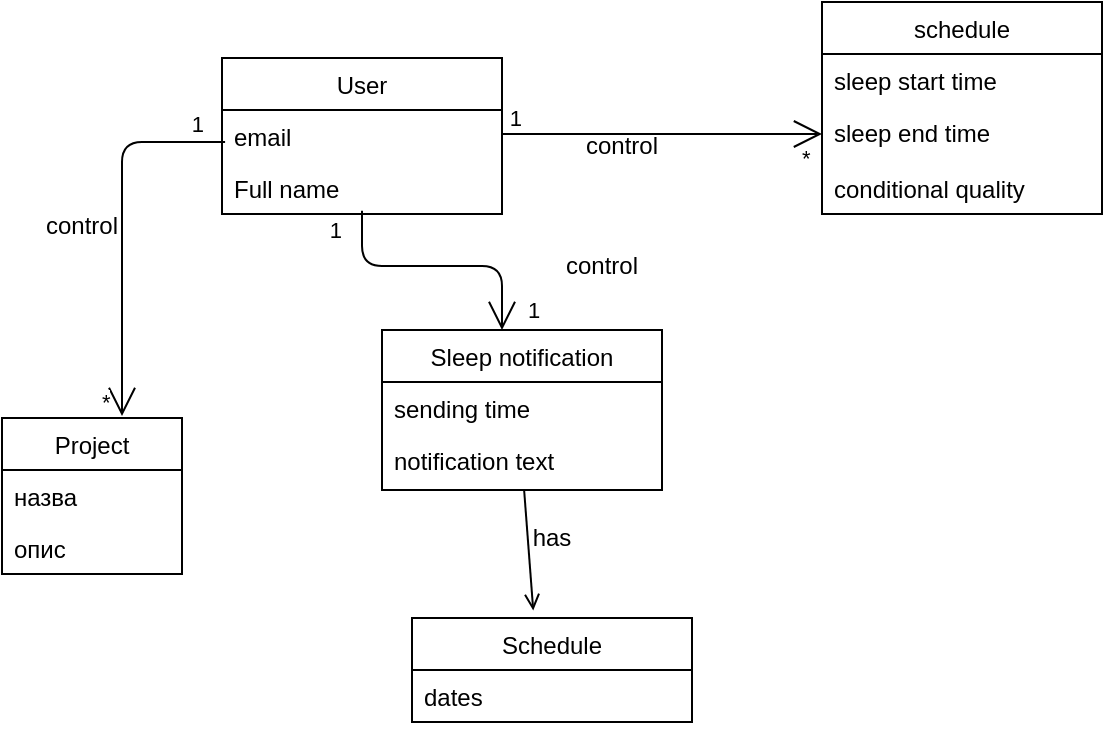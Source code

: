 <mxfile version="13.9.9" type="device"><diagram id="mCyr1kptdM3YggUfpTlr" name="Page-1"><mxGraphModel dx="1024" dy="1692" grid="1" gridSize="10" guides="1" tooltips="1" connect="1" arrows="1" fold="1" page="1" pageScale="1" pageWidth="850" pageHeight="1100" math="0" shadow="0"><root><mxCell id="0"/><mxCell id="1" parent="0"/><mxCell id="0IreLHs1W4rThypTuSv9-1" value="Sleep notification" style="swimlane;fontStyle=0;childLayout=stackLayout;horizontal=1;startSize=26;fillColor=none;horizontalStack=0;resizeParent=1;resizeParentMax=0;resizeLast=0;collapsible=1;marginBottom=0;" parent="1" vertex="1"><mxGeometry x="410" y="-464" width="140" height="80" as="geometry"/></mxCell><mxCell id="0IreLHs1W4rThypTuSv9-3" value="sending time" style="text;strokeColor=none;fillColor=none;align=left;verticalAlign=top;spacingLeft=4;spacingRight=4;overflow=hidden;rotatable=0;points=[[0,0.5],[1,0.5]];portConstraint=eastwest;" parent="0IreLHs1W4rThypTuSv9-1" vertex="1"><mxGeometry y="26" width="140" height="26" as="geometry"/></mxCell><mxCell id="0IreLHs1W4rThypTuSv9-4" value="notification text" style="text;strokeColor=none;fillColor=none;align=left;verticalAlign=top;spacingLeft=4;spacingRight=4;overflow=hidden;rotatable=0;points=[[0,0.5],[1,0.5]];portConstraint=eastwest;" parent="0IreLHs1W4rThypTuSv9-1" vertex="1"><mxGeometry y="52" width="140" height="28" as="geometry"/></mxCell><mxCell id="0IreLHs1W4rThypTuSv9-7" value="User" style="swimlane;fontStyle=0;childLayout=stackLayout;horizontal=1;startSize=26;fillColor=none;horizontalStack=0;resizeParent=1;resizeParentMax=0;resizeLast=0;collapsible=1;marginBottom=0;" parent="1" vertex="1"><mxGeometry x="330" y="-600" width="140" height="78" as="geometry"/></mxCell><mxCell id="0IreLHs1W4rThypTuSv9-8" value="email" style="text;strokeColor=none;fillColor=none;align=left;verticalAlign=top;spacingLeft=4;spacingRight=4;overflow=hidden;rotatable=0;points=[[0,0.5],[1,0.5]];portConstraint=eastwest;" parent="0IreLHs1W4rThypTuSv9-7" vertex="1"><mxGeometry y="26" width="140" height="26" as="geometry"/></mxCell><mxCell id="0IreLHs1W4rThypTuSv9-9" value="Full name" style="text;strokeColor=none;fillColor=none;align=left;verticalAlign=top;spacingLeft=4;spacingRight=4;overflow=hidden;rotatable=0;points=[[0,0.5],[1,0.5]];portConstraint=eastwest;" parent="0IreLHs1W4rThypTuSv9-7" vertex="1"><mxGeometry y="52" width="140" height="26" as="geometry"/></mxCell><mxCell id="0IreLHs1W4rThypTuSv9-13" value="" style="endArrow=none;html=1;startSize=12;startArrow=open;startFill=0;edgeStyle=orthogonalEdgeStyle;exitX=0;exitY=0.5;exitDx=0;exitDy=0;" parent="1" source="0IreLHs1W4rThypTuSv9-27" target="0IreLHs1W4rThypTuSv9-8" edge="1"><mxGeometry relative="1" as="geometry"><mxPoint x="570" y="-561" as="sourcePoint"/><mxPoint x="420" y="-550.47" as="targetPoint"/><Array as="points"><mxPoint x="580" y="-562"/><mxPoint x="580" y="-562"/></Array></mxGeometry></mxCell><mxCell id="0IreLHs1W4rThypTuSv9-14" value="*" style="edgeLabel;resizable=0;html=1;align=left;verticalAlign=bottom;" parent="0IreLHs1W4rThypTuSv9-13" connectable="0" vertex="1"><mxGeometry x="-1" relative="1" as="geometry"><mxPoint x="-12" y="20" as="offset"/></mxGeometry></mxCell><mxCell id="0IreLHs1W4rThypTuSv9-15" value="1" style="edgeLabel;resizable=0;html=1;align=right;verticalAlign=bottom;" parent="0IreLHs1W4rThypTuSv9-13" connectable="0" vertex="1"><mxGeometry x="1" relative="1" as="geometry"><mxPoint x="10" as="offset"/></mxGeometry></mxCell><mxCell id="0IreLHs1W4rThypTuSv9-18" value="Project" style="swimlane;fontStyle=0;childLayout=stackLayout;horizontal=1;startSize=26;fillColor=none;horizontalStack=0;resizeParent=1;resizeParentMax=0;resizeLast=0;collapsible=1;marginBottom=0;" parent="1" vertex="1"><mxGeometry x="220" y="-420" width="90" height="78" as="geometry"/></mxCell><mxCell id="0IreLHs1W4rThypTuSv9-19" value="назва" style="text;strokeColor=none;fillColor=none;align=left;verticalAlign=top;spacingLeft=4;spacingRight=4;overflow=hidden;rotatable=0;points=[[0,0.5],[1,0.5]];portConstraint=eastwest;" parent="0IreLHs1W4rThypTuSv9-18" vertex="1"><mxGeometry y="26" width="90" height="26" as="geometry"/></mxCell><mxCell id="0IreLHs1W4rThypTuSv9-20" value="опис" style="text;strokeColor=none;fillColor=none;align=left;verticalAlign=top;spacingLeft=4;spacingRight=4;overflow=hidden;rotatable=0;points=[[0,0.5],[1,0.5]];portConstraint=eastwest;" parent="0IreLHs1W4rThypTuSv9-18" vertex="1"><mxGeometry y="52" width="90" height="26" as="geometry"/></mxCell><mxCell id="0IreLHs1W4rThypTuSv9-25" value="schedule" style="swimlane;fontStyle=0;childLayout=stackLayout;horizontal=1;startSize=26;fillColor=none;horizontalStack=0;resizeParent=1;resizeParentMax=0;resizeLast=0;collapsible=1;marginBottom=0;" parent="1" vertex="1"><mxGeometry x="630" y="-628" width="140" height="106" as="geometry"/></mxCell><mxCell id="0IreLHs1W4rThypTuSv9-26" value="sleep start time" style="text;strokeColor=none;fillColor=none;align=left;verticalAlign=top;spacingLeft=4;spacingRight=4;overflow=hidden;rotatable=0;points=[[0,0.5],[1,0.5]];portConstraint=eastwest;" parent="0IreLHs1W4rThypTuSv9-25" vertex="1"><mxGeometry y="26" width="140" height="26" as="geometry"/></mxCell><mxCell id="0IreLHs1W4rThypTuSv9-27" value="sleep end time" style="text;strokeColor=none;fillColor=none;align=left;verticalAlign=top;spacingLeft=4;spacingRight=4;overflow=hidden;rotatable=0;points=[[0,0.5],[1,0.5]];portConstraint=eastwest;" parent="0IreLHs1W4rThypTuSv9-25" vertex="1"><mxGeometry y="52" width="140" height="28" as="geometry"/></mxCell><mxCell id="MoJawIJ-FXc8I9r0x8_L-5" value="conditional quality" style="text;strokeColor=none;fillColor=none;align=left;verticalAlign=top;spacingLeft=4;spacingRight=4;overflow=hidden;rotatable=0;points=[[0,0.5],[1,0.5]];portConstraint=eastwest;" parent="0IreLHs1W4rThypTuSv9-25" vertex="1"><mxGeometry y="80" width="140" height="26" as="geometry"/></mxCell><mxCell id="0IreLHs1W4rThypTuSv9-31" value="" style="endArrow=none;html=1;startSize=12;startArrow=open;startFill=0;edgeStyle=orthogonalEdgeStyle;" parent="1" edge="1"><mxGeometry relative="1" as="geometry"><mxPoint x="470" y="-464" as="sourcePoint"/><mxPoint x="400" y="-523.6" as="targetPoint"/><Array as="points"><mxPoint x="470" y="-464"/><mxPoint x="470" y="-496"/><mxPoint x="400" y="-496"/></Array></mxGeometry></mxCell><mxCell id="0IreLHs1W4rThypTuSv9-32" value="1" style="edgeLabel;resizable=0;html=1;align=left;verticalAlign=bottom;" parent="0IreLHs1W4rThypTuSv9-31" connectable="0" vertex="1"><mxGeometry x="-1" relative="1" as="geometry"><mxPoint x="11" y="-2" as="offset"/></mxGeometry></mxCell><mxCell id="0IreLHs1W4rThypTuSv9-33" value="1" style="edgeLabel;resizable=0;html=1;align=right;verticalAlign=bottom;" parent="0IreLHs1W4rThypTuSv9-31" connectable="0" vertex="1"><mxGeometry x="1" relative="1" as="geometry"><mxPoint x="-10" y="18" as="offset"/></mxGeometry></mxCell><mxCell id="0IreLHs1W4rThypTuSv9-35" value="" style="endArrow=none;html=1;startSize=12;startArrow=open;startFill=0;edgeStyle=orthogonalEdgeStyle;entryX=0.011;entryY=0.615;entryDx=0;entryDy=0;entryPerimeter=0;" parent="1" target="0IreLHs1W4rThypTuSv9-8" edge="1"><mxGeometry relative="1" as="geometry"><mxPoint x="280" y="-421" as="sourcePoint"/><mxPoint x="270" y="-474" as="targetPoint"/><Array as="points"><mxPoint x="280" y="-421"/><mxPoint x="280" y="-558"/></Array></mxGeometry></mxCell><mxCell id="0IreLHs1W4rThypTuSv9-36" value="*" style="edgeLabel;resizable=0;html=1;align=left;verticalAlign=bottom;" parent="0IreLHs1W4rThypTuSv9-35" connectable="0" vertex="1"><mxGeometry x="-1" relative="1" as="geometry"><mxPoint x="-12" y="1" as="offset"/></mxGeometry></mxCell><mxCell id="0IreLHs1W4rThypTuSv9-37" value="1" style="edgeLabel;resizable=0;html=1;align=right;verticalAlign=bottom;" parent="0IreLHs1W4rThypTuSv9-35" connectable="0" vertex="1"><mxGeometry x="1" relative="1" as="geometry"><mxPoint x="-10" as="offset"/></mxGeometry></mxCell><mxCell id="0IreLHs1W4rThypTuSv9-48" value="Schedule" style="swimlane;fontStyle=0;childLayout=stackLayout;horizontal=1;startSize=26;fillColor=none;horizontalStack=0;resizeParent=1;resizeParentMax=0;resizeLast=0;collapsible=1;marginBottom=0;" parent="1" vertex="1"><mxGeometry x="425" y="-320" width="140" height="52" as="geometry"/></mxCell><mxCell id="0IreLHs1W4rThypTuSv9-49" value="dates" style="text;strokeColor=none;fillColor=none;align=left;verticalAlign=top;spacingLeft=4;spacingRight=4;overflow=hidden;rotatable=0;points=[[0,0.5],[1,0.5]];portConstraint=eastwest;" parent="0IreLHs1W4rThypTuSv9-48" vertex="1"><mxGeometry y="26" width="140" height="26" as="geometry"/></mxCell><mxCell id="62MOfGsVGxx6vAJQ67ub-1" value="has" style="text;html=1;strokeColor=none;fillColor=none;align=center;verticalAlign=middle;whiteSpace=wrap;rounded=0;" vertex="1" parent="1"><mxGeometry x="475" y="-370" width="40" height="20" as="geometry"/></mxCell><mxCell id="62MOfGsVGxx6vAJQ67ub-2" value="control" style="text;whiteSpace=wrap;html=1;" vertex="1" parent="1"><mxGeometry x="240" y="-530" width="60" height="30" as="geometry"/></mxCell><mxCell id="62MOfGsVGxx6vAJQ67ub-3" value="control" style="text;whiteSpace=wrap;html=1;" vertex="1" parent="1"><mxGeometry x="500" y="-510" width="60" height="30" as="geometry"/></mxCell><mxCell id="62MOfGsVGxx6vAJQ67ub-4" value="control" style="text;whiteSpace=wrap;html=1;" vertex="1" parent="1"><mxGeometry x="510" y="-570" width="60" height="30" as="geometry"/></mxCell><mxCell id="62MOfGsVGxx6vAJQ67ub-5" value="" style="endArrow=open;html=1;entryX=0.433;entryY=-0.073;entryDx=0;entryDy=0;entryPerimeter=0;endFill=0;" edge="1" parent="1" source="0IreLHs1W4rThypTuSv9-4" target="0IreLHs1W4rThypTuSv9-48"><mxGeometry width="50" height="50" relative="1" as="geometry"><mxPoint x="400" y="-480" as="sourcePoint"/><mxPoint x="450" y="-530" as="targetPoint"/></mxGeometry></mxCell></root></mxGraphModel></diagram></mxfile>